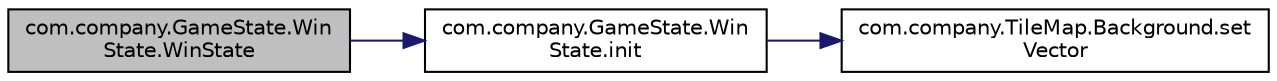 digraph "com.company.GameState.WinState.WinState"
{
 // LATEX_PDF_SIZE
  edge [fontname="Helvetica",fontsize="10",labelfontname="Helvetica",labelfontsize="10"];
  node [fontname="Helvetica",fontsize="10",shape=record];
  rankdir="LR";
  Node1 [label="com.company.GameState.Win\lState.WinState",height=0.2,width=0.4,color="black", fillcolor="grey75", style="filled", fontcolor="black",tooltip="Constructorul clasei."];
  Node1 -> Node2 [color="midnightblue",fontsize="10",style="solid"];
  Node2 [label="com.company.GameState.Win\lState.init",height=0.2,width=0.4,color="black", fillcolor="white", style="filled",URL="$classcom_1_1company_1_1_game_state_1_1_win_state.html#aadea8b08a928c99e85c5e6b5399b6410",tooltip="initializeaza background-ul si fontul titlului/textului"];
  Node2 -> Node3 [color="midnightblue",fontsize="10",style="solid"];
  Node3 [label="com.company.TileMap.Background.set\lVector",height=0.2,width=0.4,color="black", fillcolor="white", style="filled",URL="$classcom_1_1company_1_1_tile_map_1_1_background.html#a3a3ed60d2eaffe71a6d2aab86e11a0b0",tooltip="Seteaza vectorul deplasare."];
}
